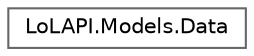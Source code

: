digraph "Graphical Class Hierarchy"
{
 // LATEX_PDF_SIZE
  bgcolor="transparent";
  edge [fontname=Helvetica,fontsize=10,labelfontname=Helvetica,labelfontsize=10];
  node [fontname=Helvetica,fontsize=10,shape=box,height=0.2,width=0.4];
  rankdir="LR";
  Node0 [id="Node000000",label="LoLAPI.Models.Data",height=0.2,width=0.4,color="grey40", fillcolor="white", style="filled",URL="$class_lo_l_a_p_i_1_1_models_1_1_data.html",tooltip=" "];
}
